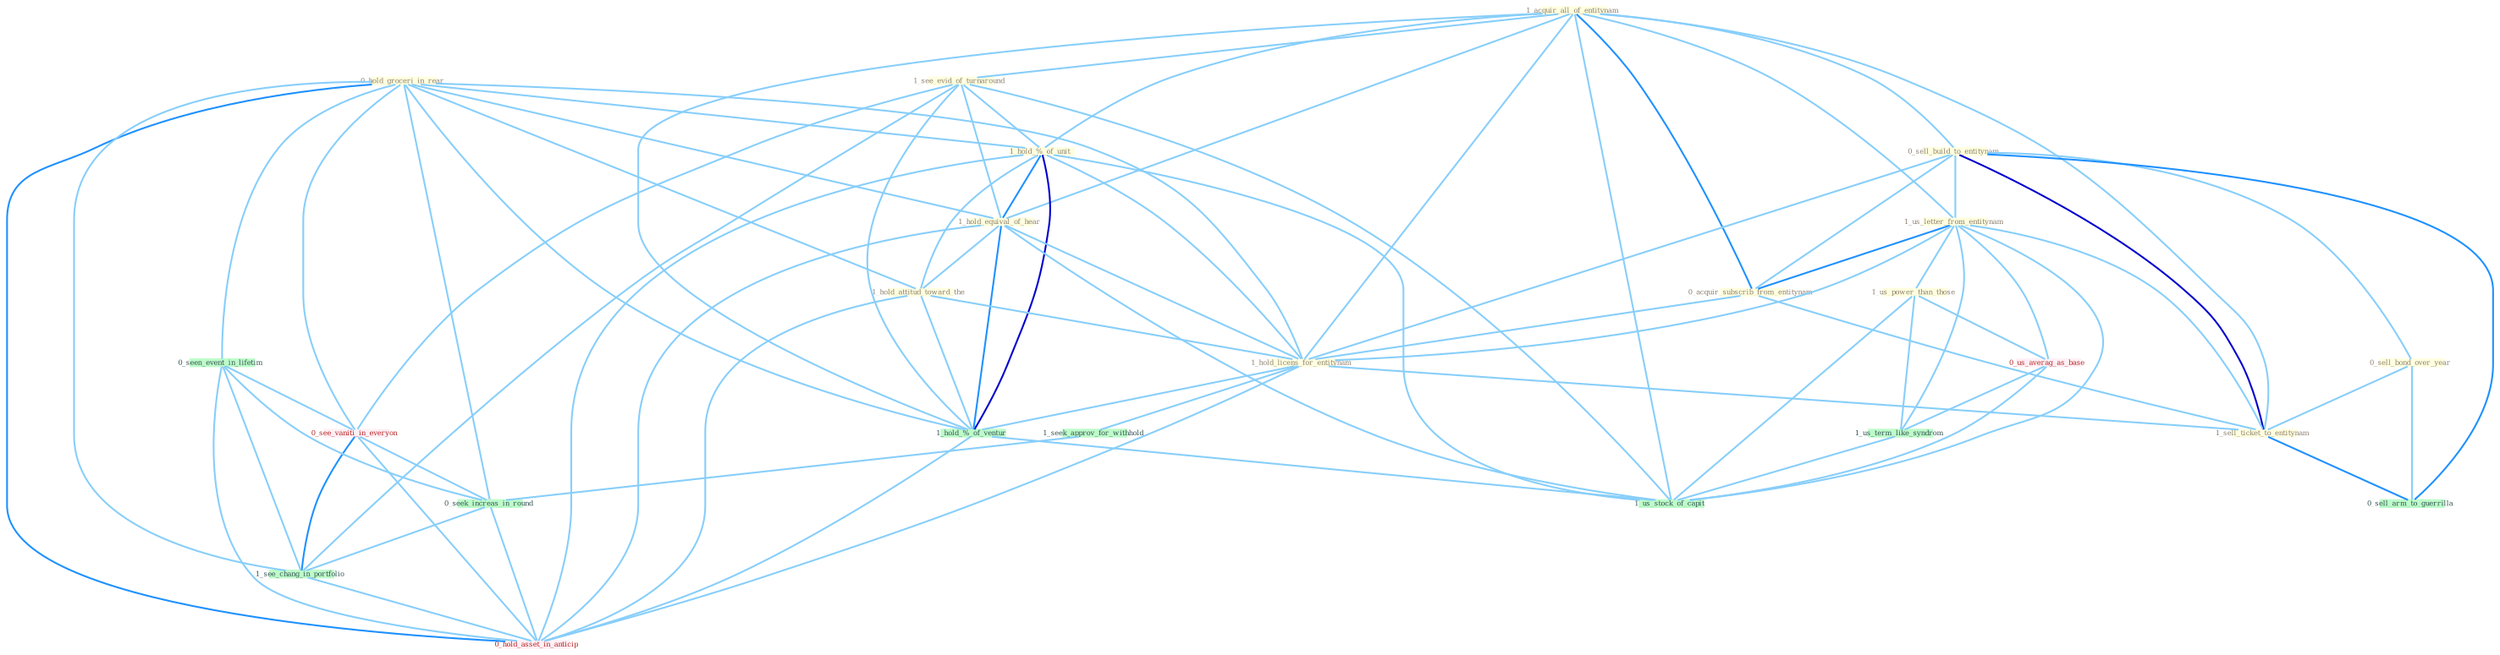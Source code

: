 Graph G{ 
    node
    [shape=polygon,style=filled,width=.5,height=.06,color="#BDFCC9",fixedsize=true,fontsize=4,
    fontcolor="#2f4f4f"];
    {node
    [color="#ffffe0", fontcolor="#8b7d6b"] "0_hold_groceri_in_rear " "1_acquir_all_of_entitynam " "1_see_evid_of_turnaround " "1_hold_%_of_unit " "1_hold_equival_of_hear " "0_sell_build_to_entitynam " "1_hold_attitud_toward_the " "1_us_letter_from_entitynam " "0_acquir_subscrib_from_entitynam " "0_sell_bond_over_year " "1_hold_licens_for_entitynam " "1_sell_ticket_to_entitynam " "1_us_power_than_those "}
{node [color="#fff0f5", fontcolor="#b22222"] "0_us_averag_as_base " "0_see_vaniti_in_everyon " "0_hold_asset_in_anticip "}
edge [color="#B0E2FF"];

	"0_hold_groceri_in_rear " -- "1_hold_%_of_unit " [w="1", color="#87cefa" ];
	"0_hold_groceri_in_rear " -- "1_hold_equival_of_hear " [w="1", color="#87cefa" ];
	"0_hold_groceri_in_rear " -- "1_hold_attitud_toward_the " [w="1", color="#87cefa" ];
	"0_hold_groceri_in_rear " -- "1_hold_licens_for_entitynam " [w="1", color="#87cefa" ];
	"0_hold_groceri_in_rear " -- "0_seen_event_in_lifetim " [w="1", color="#87cefa" ];
	"0_hold_groceri_in_rear " -- "1_hold_%_of_ventur " [w="1", color="#87cefa" ];
	"0_hold_groceri_in_rear " -- "0_see_vaniti_in_everyon " [w="1", color="#87cefa" ];
	"0_hold_groceri_in_rear " -- "0_seek_increas_in_round " [w="1", color="#87cefa" ];
	"0_hold_groceri_in_rear " -- "1_see_chang_in_portfolio " [w="1", color="#87cefa" ];
	"0_hold_groceri_in_rear " -- "0_hold_asset_in_anticip " [w="2", color="#1e90ff" , len=0.8];
	"1_acquir_all_of_entitynam " -- "1_see_evid_of_turnaround " [w="1", color="#87cefa" ];
	"1_acquir_all_of_entitynam " -- "1_hold_%_of_unit " [w="1", color="#87cefa" ];
	"1_acquir_all_of_entitynam " -- "1_hold_equival_of_hear " [w="1", color="#87cefa" ];
	"1_acquir_all_of_entitynam " -- "0_sell_build_to_entitynam " [w="1", color="#87cefa" ];
	"1_acquir_all_of_entitynam " -- "1_us_letter_from_entitynam " [w="1", color="#87cefa" ];
	"1_acquir_all_of_entitynam " -- "0_acquir_subscrib_from_entitynam " [w="2", color="#1e90ff" , len=0.8];
	"1_acquir_all_of_entitynam " -- "1_hold_licens_for_entitynam " [w="1", color="#87cefa" ];
	"1_acquir_all_of_entitynam " -- "1_sell_ticket_to_entitynam " [w="1", color="#87cefa" ];
	"1_acquir_all_of_entitynam " -- "1_hold_%_of_ventur " [w="1", color="#87cefa" ];
	"1_acquir_all_of_entitynam " -- "1_us_stock_of_capit " [w="1", color="#87cefa" ];
	"1_see_evid_of_turnaround " -- "1_hold_%_of_unit " [w="1", color="#87cefa" ];
	"1_see_evid_of_turnaround " -- "1_hold_equival_of_hear " [w="1", color="#87cefa" ];
	"1_see_evid_of_turnaround " -- "1_hold_%_of_ventur " [w="1", color="#87cefa" ];
	"1_see_evid_of_turnaround " -- "0_see_vaniti_in_everyon " [w="1", color="#87cefa" ];
	"1_see_evid_of_turnaround " -- "1_us_stock_of_capit " [w="1", color="#87cefa" ];
	"1_see_evid_of_turnaround " -- "1_see_chang_in_portfolio " [w="1", color="#87cefa" ];
	"1_hold_%_of_unit " -- "1_hold_equival_of_hear " [w="2", color="#1e90ff" , len=0.8];
	"1_hold_%_of_unit " -- "1_hold_attitud_toward_the " [w="1", color="#87cefa" ];
	"1_hold_%_of_unit " -- "1_hold_licens_for_entitynam " [w="1", color="#87cefa" ];
	"1_hold_%_of_unit " -- "1_hold_%_of_ventur " [w="3", color="#0000cd" , len=0.6];
	"1_hold_%_of_unit " -- "1_us_stock_of_capit " [w="1", color="#87cefa" ];
	"1_hold_%_of_unit " -- "0_hold_asset_in_anticip " [w="1", color="#87cefa" ];
	"1_hold_equival_of_hear " -- "1_hold_attitud_toward_the " [w="1", color="#87cefa" ];
	"1_hold_equival_of_hear " -- "1_hold_licens_for_entitynam " [w="1", color="#87cefa" ];
	"1_hold_equival_of_hear " -- "1_hold_%_of_ventur " [w="2", color="#1e90ff" , len=0.8];
	"1_hold_equival_of_hear " -- "1_us_stock_of_capit " [w="1", color="#87cefa" ];
	"1_hold_equival_of_hear " -- "0_hold_asset_in_anticip " [w="1", color="#87cefa" ];
	"0_sell_build_to_entitynam " -- "1_us_letter_from_entitynam " [w="1", color="#87cefa" ];
	"0_sell_build_to_entitynam " -- "0_acquir_subscrib_from_entitynam " [w="1", color="#87cefa" ];
	"0_sell_build_to_entitynam " -- "0_sell_bond_over_year " [w="1", color="#87cefa" ];
	"0_sell_build_to_entitynam " -- "1_hold_licens_for_entitynam " [w="1", color="#87cefa" ];
	"0_sell_build_to_entitynam " -- "1_sell_ticket_to_entitynam " [w="3", color="#0000cd" , len=0.6];
	"0_sell_build_to_entitynam " -- "0_sell_arm_to_guerrilla " [w="2", color="#1e90ff" , len=0.8];
	"1_hold_attitud_toward_the " -- "1_hold_licens_for_entitynam " [w="1", color="#87cefa" ];
	"1_hold_attitud_toward_the " -- "1_hold_%_of_ventur " [w="1", color="#87cefa" ];
	"1_hold_attitud_toward_the " -- "0_hold_asset_in_anticip " [w="1", color="#87cefa" ];
	"1_us_letter_from_entitynam " -- "0_acquir_subscrib_from_entitynam " [w="2", color="#1e90ff" , len=0.8];
	"1_us_letter_from_entitynam " -- "1_hold_licens_for_entitynam " [w="1", color="#87cefa" ];
	"1_us_letter_from_entitynam " -- "1_sell_ticket_to_entitynam " [w="1", color="#87cefa" ];
	"1_us_letter_from_entitynam " -- "1_us_power_than_those " [w="1", color="#87cefa" ];
	"1_us_letter_from_entitynam " -- "0_us_averag_as_base " [w="1", color="#87cefa" ];
	"1_us_letter_from_entitynam " -- "1_us_term_like_syndrom " [w="1", color="#87cefa" ];
	"1_us_letter_from_entitynam " -- "1_us_stock_of_capit " [w="1", color="#87cefa" ];
	"0_acquir_subscrib_from_entitynam " -- "1_hold_licens_for_entitynam " [w="1", color="#87cefa" ];
	"0_acquir_subscrib_from_entitynam " -- "1_sell_ticket_to_entitynam " [w="1", color="#87cefa" ];
	"0_sell_bond_over_year " -- "1_sell_ticket_to_entitynam " [w="1", color="#87cefa" ];
	"0_sell_bond_over_year " -- "0_sell_arm_to_guerrilla " [w="1", color="#87cefa" ];
	"1_hold_licens_for_entitynam " -- "1_sell_ticket_to_entitynam " [w="1", color="#87cefa" ];
	"1_hold_licens_for_entitynam " -- "1_seek_approv_for_withhold " [w="1", color="#87cefa" ];
	"1_hold_licens_for_entitynam " -- "1_hold_%_of_ventur " [w="1", color="#87cefa" ];
	"1_hold_licens_for_entitynam " -- "0_hold_asset_in_anticip " [w="1", color="#87cefa" ];
	"1_sell_ticket_to_entitynam " -- "0_sell_arm_to_guerrilla " [w="2", color="#1e90ff" , len=0.8];
	"1_us_power_than_those " -- "0_us_averag_as_base " [w="1", color="#87cefa" ];
	"1_us_power_than_those " -- "1_us_term_like_syndrom " [w="1", color="#87cefa" ];
	"1_us_power_than_those " -- "1_us_stock_of_capit " [w="1", color="#87cefa" ];
	"0_seen_event_in_lifetim " -- "0_see_vaniti_in_everyon " [w="1", color="#87cefa" ];
	"0_seen_event_in_lifetim " -- "0_seek_increas_in_round " [w="1", color="#87cefa" ];
	"0_seen_event_in_lifetim " -- "1_see_chang_in_portfolio " [w="1", color="#87cefa" ];
	"0_seen_event_in_lifetim " -- "0_hold_asset_in_anticip " [w="1", color="#87cefa" ];
	"0_us_averag_as_base " -- "1_us_term_like_syndrom " [w="1", color="#87cefa" ];
	"0_us_averag_as_base " -- "1_us_stock_of_capit " [w="1", color="#87cefa" ];
	"1_us_term_like_syndrom " -- "1_us_stock_of_capit " [w="1", color="#87cefa" ];
	"1_seek_approv_for_withhold " -- "0_seek_increas_in_round " [w="1", color="#87cefa" ];
	"1_hold_%_of_ventur " -- "1_us_stock_of_capit " [w="1", color="#87cefa" ];
	"1_hold_%_of_ventur " -- "0_hold_asset_in_anticip " [w="1", color="#87cefa" ];
	"0_see_vaniti_in_everyon " -- "0_seek_increas_in_round " [w="1", color="#87cefa" ];
	"0_see_vaniti_in_everyon " -- "1_see_chang_in_portfolio " [w="2", color="#1e90ff" , len=0.8];
	"0_see_vaniti_in_everyon " -- "0_hold_asset_in_anticip " [w="1", color="#87cefa" ];
	"0_seek_increas_in_round " -- "1_see_chang_in_portfolio " [w="1", color="#87cefa" ];
	"0_seek_increas_in_round " -- "0_hold_asset_in_anticip " [w="1", color="#87cefa" ];
	"1_see_chang_in_portfolio " -- "0_hold_asset_in_anticip " [w="1", color="#87cefa" ];
}